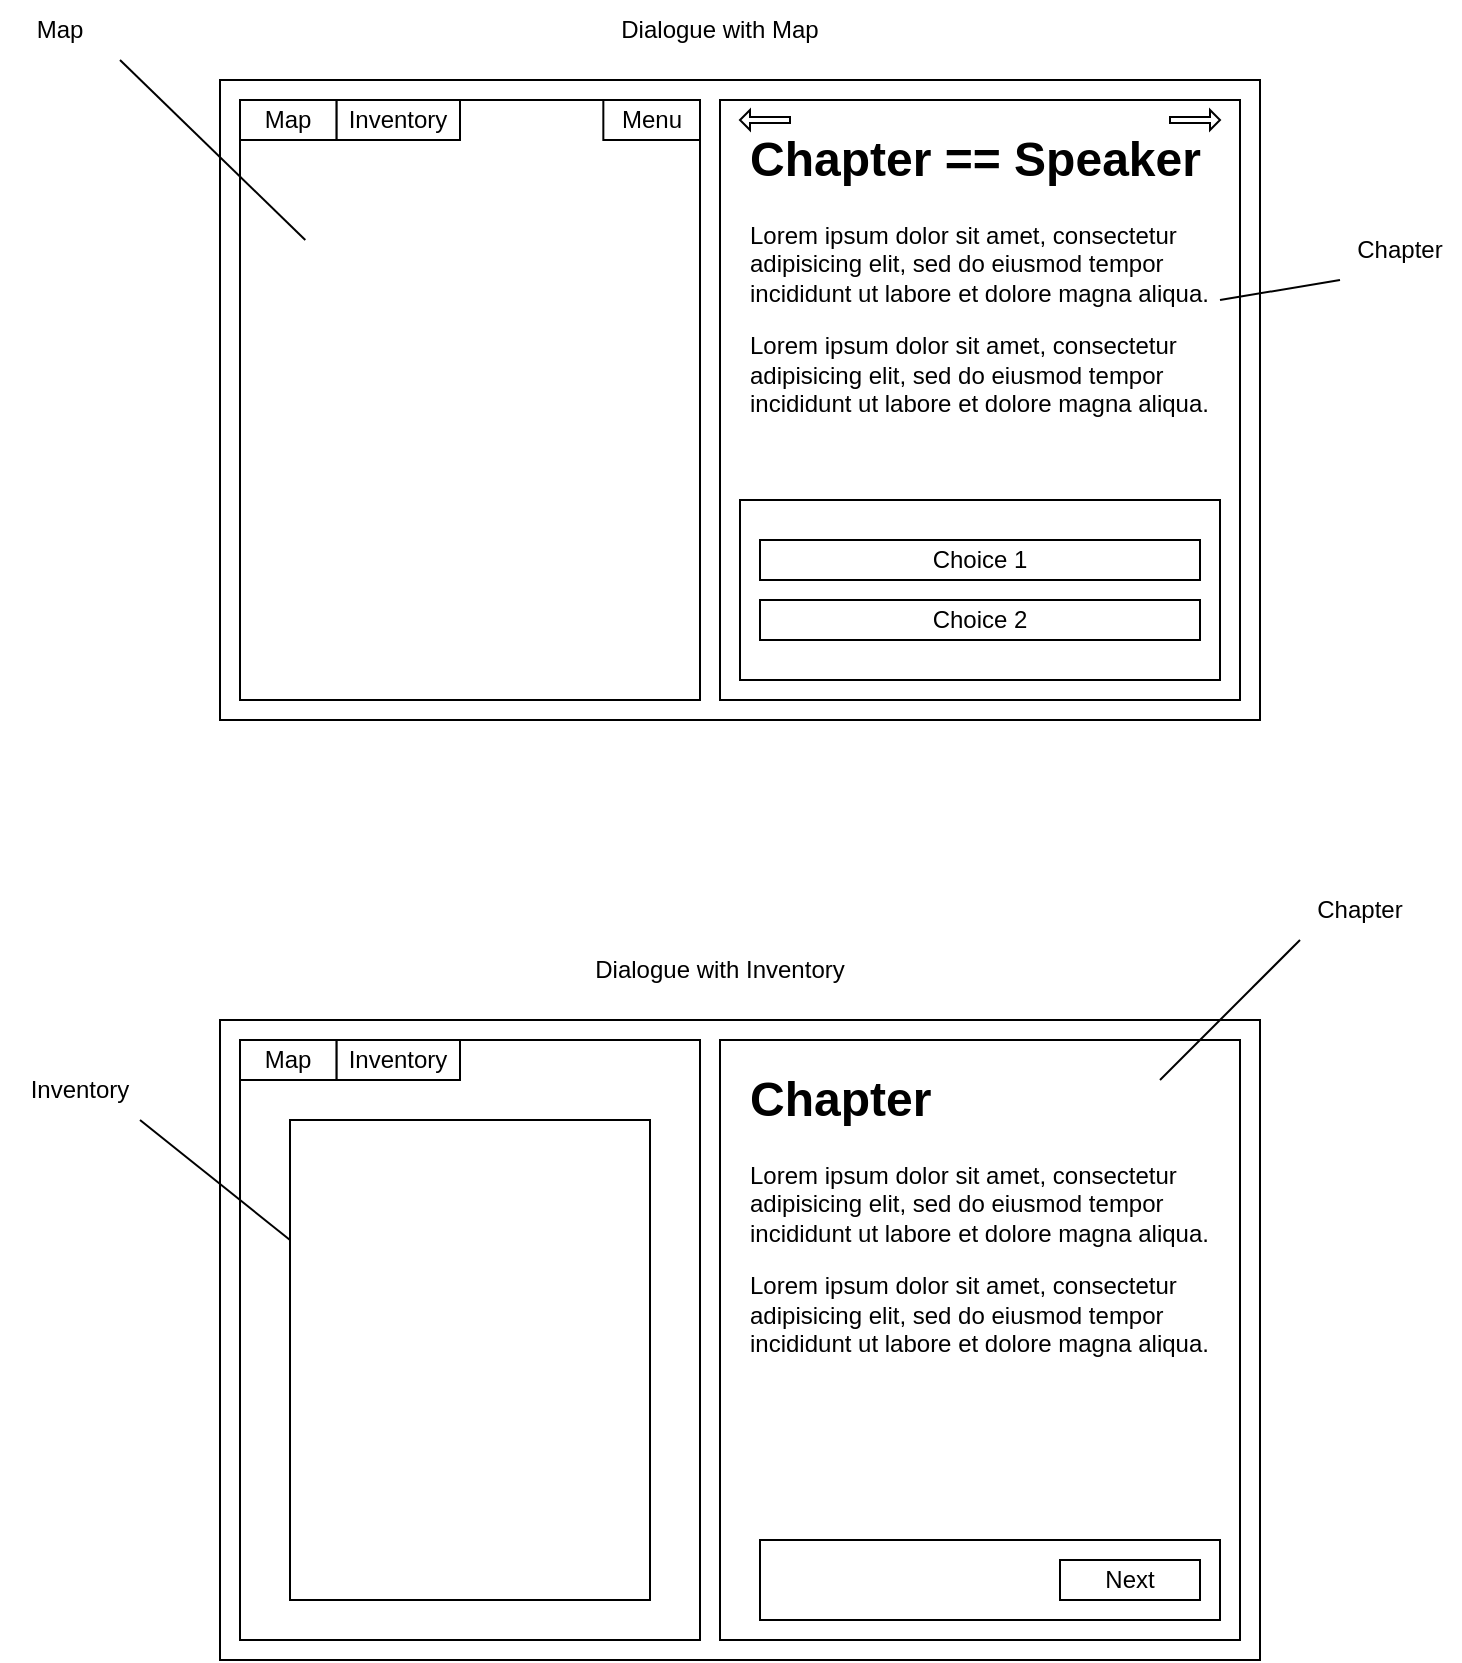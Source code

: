 <mxfile version="17.4.5" type="device"><diagram id="4qjpy2i0JHcO9Royp0XU" name="Page-1"><mxGraphModel dx="1896" dy="992" grid="1" gridSize="10" guides="1" tooltips="1" connect="1" arrows="1" fold="1" page="1" pageScale="1" pageWidth="827" pageHeight="1169" math="0" shadow="0"><root><mxCell id="0"/><mxCell id="1" parent="0"/><mxCell id="B6WJQ1SPg8Fl7WO_jsY5-1" value="" style="rounded=0;whiteSpace=wrap;html=1;" vertex="1" parent="1"><mxGeometry x="120" y="200" width="520" height="320" as="geometry"/></mxCell><mxCell id="B6WJQ1SPg8Fl7WO_jsY5-50" value="" style="rounded=0;whiteSpace=wrap;html=1;" vertex="1" parent="1"><mxGeometry x="120" y="670" width="520" height="320" as="geometry"/></mxCell><mxCell id="B6WJQ1SPg8Fl7WO_jsY5-64" value="" style="rounded=0;whiteSpace=wrap;html=1;" vertex="1" parent="1"><mxGeometry x="130" y="680" width="230" height="300" as="geometry"/></mxCell><mxCell id="B6WJQ1SPg8Fl7WO_jsY5-34" value="" style="rounded=0;whiteSpace=wrap;html=1;fillColor=none;" vertex="1" parent="1"><mxGeometry x="130" y="210" width="230" height="300" as="geometry"/></mxCell><mxCell id="B6WJQ1SPg8Fl7WO_jsY5-3" value="" style="rounded=0;whiteSpace=wrap;html=1;" vertex="1" parent="1"><mxGeometry x="370" y="210" width="260" height="300" as="geometry"/></mxCell><mxCell id="B6WJQ1SPg8Fl7WO_jsY5-4" value="&lt;h1&gt;Chapter == Speaker&lt;br&gt;&lt;/h1&gt;&lt;p&gt;Lorem ipsum dolor sit amet, consectetur adipisicing elit, sed do eiusmod tempor incididunt ut labore et dolore magna aliqua.&lt;/p&gt;&lt;p&gt;Lorem ipsum dolor sit amet, consectetur adipisicing elit, sed do eiusmod tempor incididunt ut labore et dolore magna aliqua.&lt;/p&gt;" style="text;html=1;strokeColor=none;fillColor=none;spacing=5;spacingTop=-20;whiteSpace=wrap;overflow=hidden;rounded=0;" vertex="1" parent="1"><mxGeometry x="380" y="220" width="240" height="180" as="geometry"/></mxCell><mxCell id="B6WJQ1SPg8Fl7WO_jsY5-5" value="" style="rounded=0;whiteSpace=wrap;html=1;" vertex="1" parent="1"><mxGeometry x="380" y="410" width="240" height="90" as="geometry"/></mxCell><mxCell id="B6WJQ1SPg8Fl7WO_jsY5-19" value="Dialogue with Map" style="text;html=1;strokeColor=none;fillColor=none;align=center;verticalAlign=middle;whiteSpace=wrap;rounded=0;" vertex="1" parent="1"><mxGeometry x="280" y="160" width="180" height="30" as="geometry"/></mxCell><mxCell id="B6WJQ1SPg8Fl7WO_jsY5-25" value="" style="endArrow=none;html=1;rounded=0;entryX=0;entryY=1;entryDx=0;entryDy=0;exitX=1;exitY=0.5;exitDx=0;exitDy=0;" edge="1" parent="1" source="B6WJQ1SPg8Fl7WO_jsY5-4" target="B6WJQ1SPg8Fl7WO_jsY5-26"><mxGeometry width="50" height="50" relative="1" as="geometry"><mxPoint x="620" y="345" as="sourcePoint"/><mxPoint x="690" y="275" as="targetPoint"/></mxGeometry></mxCell><mxCell id="B6WJQ1SPg8Fl7WO_jsY5-26" value="Chapter" style="text;html=1;strokeColor=none;fillColor=none;align=center;verticalAlign=middle;whiteSpace=wrap;rounded=0;" vertex="1" parent="1"><mxGeometry x="680" y="270" width="60" height="30" as="geometry"/></mxCell><mxCell id="B6WJQ1SPg8Fl7WO_jsY5-27" value="" style="endArrow=none;html=1;rounded=0;exitX=1;exitY=1;exitDx=0;exitDy=0;" edge="1" parent="1" source="B6WJQ1SPg8Fl7WO_jsY5-28" target="B6WJQ1SPg8Fl7WO_jsY5-30"><mxGeometry width="50" height="50" relative="1" as="geometry"><mxPoint x="80" y="180" as="sourcePoint"/><mxPoint x="140" y="220" as="targetPoint"/></mxGeometry></mxCell><mxCell id="B6WJQ1SPg8Fl7WO_jsY5-28" value="Map" style="text;html=1;strokeColor=none;fillColor=none;align=center;verticalAlign=middle;whiteSpace=wrap;rounded=0;" vertex="1" parent="1"><mxGeometry x="10" y="160" width="60" height="30" as="geometry"/></mxCell><mxCell id="B6WJQ1SPg8Fl7WO_jsY5-30" value="" style="shape=image;verticalLabelPosition=bottom;labelBackgroundColor=default;verticalAlign=top;aspect=fixed;imageAspect=0;image=https://i.pinimg.com/originals/5d/bf/7a/5dbf7a79706e3435ad9f1163328b6796.jpg;" vertex="1" parent="1"><mxGeometry x="136.67" y="280" width="216.66" height="160" as="geometry"/></mxCell><mxCell id="B6WJQ1SPg8Fl7WO_jsY5-32" value="Map" style="rounded=0;whiteSpace=wrap;html=1;" vertex="1" parent="1"><mxGeometry x="130" y="210" width="48.33" height="20" as="geometry"/></mxCell><mxCell id="B6WJQ1SPg8Fl7WO_jsY5-33" value="Inventory" style="rounded=0;whiteSpace=wrap;html=1;" vertex="1" parent="1"><mxGeometry x="178.33" y="210" width="61.67" height="20" as="geometry"/></mxCell><mxCell id="B6WJQ1SPg8Fl7WO_jsY5-49" value="" style="rounded=0;whiteSpace=wrap;html=1;fillColor=none;" vertex="1" parent="1"><mxGeometry x="130" y="680" width="230" height="300" as="geometry"/></mxCell><mxCell id="B6WJQ1SPg8Fl7WO_jsY5-51" value="" style="rounded=0;whiteSpace=wrap;html=1;" vertex="1" parent="1"><mxGeometry x="370" y="680" width="260" height="300" as="geometry"/></mxCell><mxCell id="B6WJQ1SPg8Fl7WO_jsY5-52" value="&lt;h1&gt;Chapter&lt;/h1&gt;&lt;p&gt;Lorem ipsum dolor sit amet, consectetur adipisicing elit, sed do eiusmod tempor incididunt ut labore et dolore magna aliqua.&lt;/p&gt;&lt;p&gt;Lorem ipsum dolor sit amet, consectetur adipisicing elit, sed do eiusmod tempor incididunt ut labore et dolore magna aliqua.&lt;/p&gt;" style="text;html=1;strokeColor=none;fillColor=none;spacing=5;spacingTop=-20;whiteSpace=wrap;overflow=hidden;rounded=0;" vertex="1" parent="1"><mxGeometry x="380" y="690" width="240" height="180" as="geometry"/></mxCell><mxCell id="B6WJQ1SPg8Fl7WO_jsY5-53" value="" style="rounded=0;whiteSpace=wrap;html=1;" vertex="1" parent="1"><mxGeometry x="390" y="930" width="230" height="40" as="geometry"/></mxCell><mxCell id="B6WJQ1SPg8Fl7WO_jsY5-55" value="Next" style="rounded=0;whiteSpace=wrap;html=1;" vertex="1" parent="1"><mxGeometry x="540" y="940" width="70" height="20" as="geometry"/></mxCell><mxCell id="B6WJQ1SPg8Fl7WO_jsY5-56" value="Dialogue with Inventory" style="text;html=1;strokeColor=none;fillColor=none;align=center;verticalAlign=middle;whiteSpace=wrap;rounded=0;" vertex="1" parent="1"><mxGeometry x="280" y="630" width="180" height="30" as="geometry"/></mxCell><mxCell id="B6WJQ1SPg8Fl7WO_jsY5-57" value="" style="endArrow=none;html=1;rounded=0;" edge="1" parent="1"><mxGeometry width="50" height="50" relative="1" as="geometry"><mxPoint x="590" y="700" as="sourcePoint"/><mxPoint x="660" y="630" as="targetPoint"/></mxGeometry></mxCell><mxCell id="B6WJQ1SPg8Fl7WO_jsY5-58" value="Chapter" style="text;html=1;strokeColor=none;fillColor=none;align=center;verticalAlign=middle;whiteSpace=wrap;rounded=0;" vertex="1" parent="1"><mxGeometry x="660" y="600" width="60" height="30" as="geometry"/></mxCell><mxCell id="B6WJQ1SPg8Fl7WO_jsY5-59" value="" style="endArrow=none;html=1;rounded=0;entryX=0;entryY=0.25;entryDx=0;entryDy=0;exitX=1;exitY=1;exitDx=0;exitDy=0;" edge="1" parent="1" source="B6WJQ1SPg8Fl7WO_jsY5-78" target="B6WJQ1SPg8Fl7WO_jsY5-77"><mxGeometry width="50" height="50" relative="1" as="geometry"><mxPoint x="80" y="720" as="sourcePoint"/><mxPoint x="140" y="690" as="targetPoint"/></mxGeometry></mxCell><mxCell id="B6WJQ1SPg8Fl7WO_jsY5-62" value="Map" style="rounded=0;whiteSpace=wrap;html=1;" vertex="1" parent="1"><mxGeometry x="130" y="680" width="48.33" height="20" as="geometry"/></mxCell><mxCell id="B6WJQ1SPg8Fl7WO_jsY5-63" value="Inventory" style="rounded=0;whiteSpace=wrap;html=1;" vertex="1" parent="1"><mxGeometry x="178.33" y="680" width="61.67" height="20" as="geometry"/></mxCell><mxCell id="B6WJQ1SPg8Fl7WO_jsY5-66" value="Choice 1" style="rounded=0;whiteSpace=wrap;html=1;" vertex="1" parent="1"><mxGeometry x="390" y="430" width="220" height="20" as="geometry"/></mxCell><mxCell id="B6WJQ1SPg8Fl7WO_jsY5-67" value="Choice 2" style="rounded=0;whiteSpace=wrap;html=1;" vertex="1" parent="1"><mxGeometry x="390" y="460" width="220" height="20" as="geometry"/></mxCell><mxCell id="B6WJQ1SPg8Fl7WO_jsY5-72" value="Menu" style="rounded=0;whiteSpace=wrap;html=1;" vertex="1" parent="1"><mxGeometry x="311.67" y="210" width="48.33" height="20" as="geometry"/></mxCell><mxCell id="B6WJQ1SPg8Fl7WO_jsY5-73" value="" style="shape=singleArrow;direction=west;whiteSpace=wrap;html=1;fillColor=none;" vertex="1" parent="1"><mxGeometry x="380" y="215" width="25" height="10" as="geometry"/></mxCell><mxCell id="B6WJQ1SPg8Fl7WO_jsY5-75" value="" style="shape=singleArrow;direction=east;whiteSpace=wrap;html=1;fillColor=none;" vertex="1" parent="1"><mxGeometry x="595" y="215" width="25" height="10" as="geometry"/></mxCell><mxCell id="B6WJQ1SPg8Fl7WO_jsY5-77" value="" style="rounded=0;whiteSpace=wrap;html=1;fillColor=none;" vertex="1" parent="1"><mxGeometry x="155" y="720" width="180" height="240" as="geometry"/></mxCell><mxCell id="B6WJQ1SPg8Fl7WO_jsY5-78" value="Inventory" style="text;html=1;strokeColor=none;fillColor=none;align=center;verticalAlign=middle;whiteSpace=wrap;rounded=0;" vertex="1" parent="1"><mxGeometry x="20" y="690" width="60" height="30" as="geometry"/></mxCell></root></mxGraphModel></diagram></mxfile>